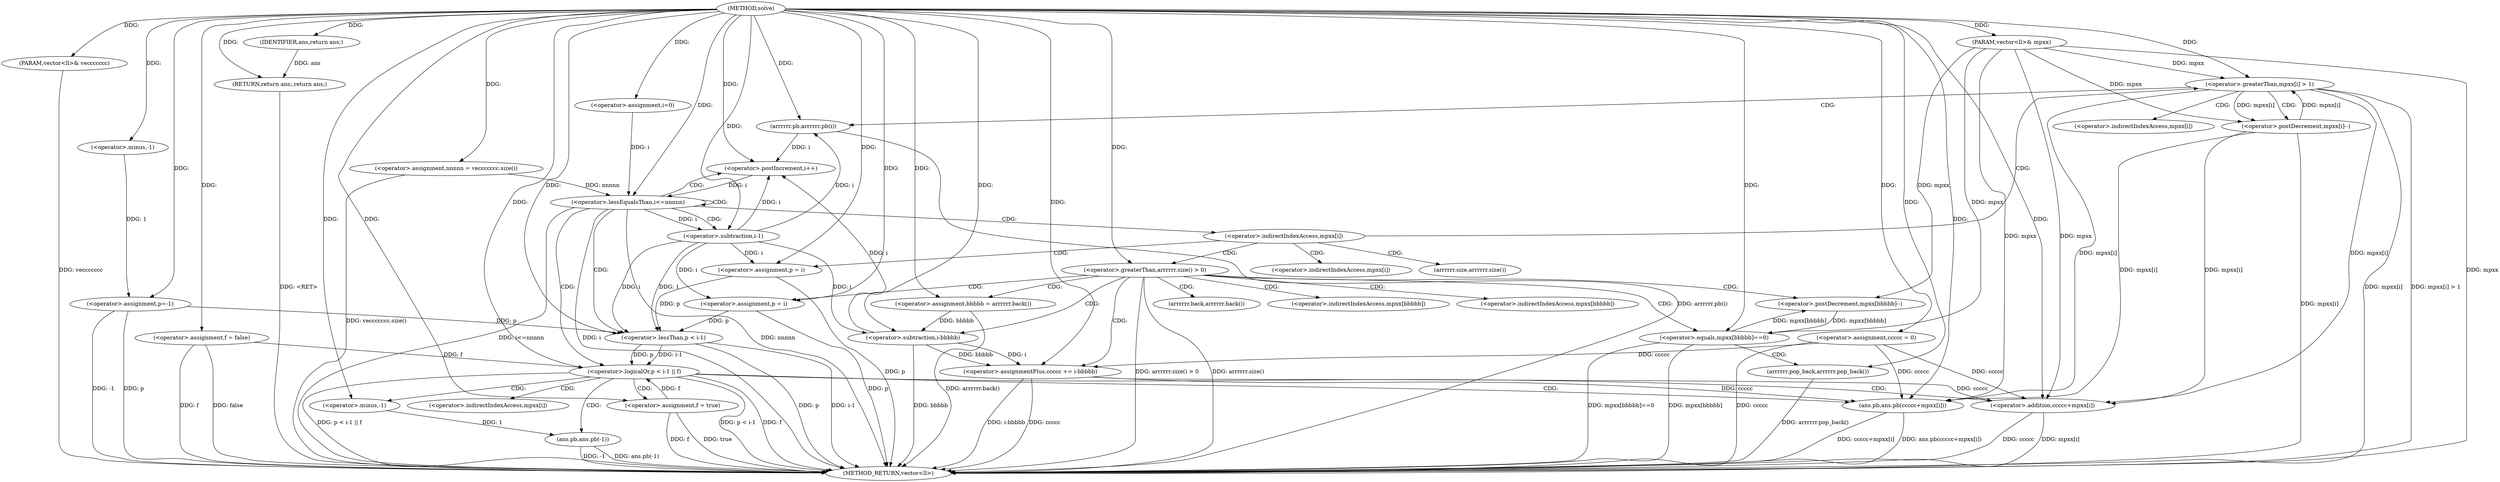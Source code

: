 digraph "solve" {  
"1000600" [label = "(METHOD,solve)" ]
"1000708" [label = "(METHOD_RETURN,vector<ll>)" ]
"1000601" [label = "(PARAM,vector<ll>& veccccccc)" ]
"1000602" [label = "(PARAM,vector<ll>& mpxx)" ]
"1000605" [label = "(<operator>.assignment,nnnnn = veccccccc.size())" ]
"1000609" [label = "(<operator>.assignment,ccccc = 0)" ]
"1000613" [label = "(<operator>.assignment,p=-1)" ]
"1000618" [label = "(<operator>.assignment,f = false)" ]
"1000706" [label = "(RETURN,return ans;,return ans;)" ]
"1000625" [label = "(<operator>.assignment,i=0)" ]
"1000628" [label = "(<operator>.lessEqualsThan,i<=nnnnn)" ]
"1000631" [label = "(<operator>.postIncrement,i++)" ]
"1000707" [label = "(IDENTIFIER,ans,return ans;)" ]
"1000615" [label = "(<operator>.minus,-1)" ]
"1000635" [label = "(<operator>.logicalOr,p < i-1 || f)" ]
"1000643" [label = "(<operator>.assignment,f = true)" ]
"1000646" [label = "(ans.pb,ans.pb(-1))" ]
"1000650" [label = "(ans.pb,ans.pb(ccccc+mpxx[i]))" ]
"1000661" [label = "(<operator>.assignment,p = i)" ]
"1000636" [label = "(<operator>.lessThan,p < i-1)" ]
"1000665" [label = "(<operator>.greaterThan,mpxx[i] > 1)" ]
"1000679" [label = "(<operator>.greaterThan,arrrrrr.size() > 0)" ]
"1000638" [label = "(<operator>.subtraction,i-1)" ]
"1000647" [label = "(<operator>.minus,-1)" ]
"1000651" [label = "(<operator>.addition,ccccc+mpxx[i])" ]
"1000671" [label = "(arrrrrr.pb,arrrrrr.pb(i))" ]
"1000673" [label = "(<operator>.postDecrement,mpxx[i]--)" ]
"1000683" [label = "(<operator>.assignment,p = i)" ]
"1000687" [label = "(<operator>.assignment,bbbbb = arrrrrr.back())" ]
"1000690" [label = "(<operator>.assignmentPlus,ccccc += i-bbbbb)" ]
"1000695" [label = "(<operator>.postDecrement,mpxx[bbbbb]--)" ]
"1000700" [label = "(<operator>.equals,mpxx[bbbbb]==0)" ]
"1000705" [label = "(arrrrrr.pop_back,arrrrrr.pop_back())" ]
"1000692" [label = "(<operator>.subtraction,i-bbbbb)" ]
"1000657" [label = "(<operator>.indirectIndexAccess,mpxx[i])" ]
"1000653" [label = "(<operator>.indirectIndexAccess,mpxx[i])" ]
"1000666" [label = "(<operator>.indirectIndexAccess,mpxx[i])" ]
"1000680" [label = "(arrrrrr.size,arrrrrr.size())" ]
"1000674" [label = "(<operator>.indirectIndexAccess,mpxx[i])" ]
"1000689" [label = "(arrrrrr.back,arrrrrr.back())" ]
"1000696" [label = "(<operator>.indirectIndexAccess,mpxx[bbbbb])" ]
"1000701" [label = "(<operator>.indirectIndexAccess,mpxx[bbbbb])" ]
  "1000706" -> "1000708"  [ label = "DDG: <RET>"] 
  "1000601" -> "1000708"  [ label = "DDG: veccccccc"] 
  "1000602" -> "1000708"  [ label = "DDG: mpxx"] 
  "1000605" -> "1000708"  [ label = "DDG: veccccccc.size()"] 
  "1000609" -> "1000708"  [ label = "DDG: ccccc"] 
  "1000613" -> "1000708"  [ label = "DDG: p"] 
  "1000613" -> "1000708"  [ label = "DDG: -1"] 
  "1000618" -> "1000708"  [ label = "DDG: f"] 
  "1000628" -> "1000708"  [ label = "DDG: i"] 
  "1000628" -> "1000708"  [ label = "DDG: nnnnn"] 
  "1000628" -> "1000708"  [ label = "DDG: i<=nnnnn"] 
  "1000636" -> "1000708"  [ label = "DDG: p"] 
  "1000636" -> "1000708"  [ label = "DDG: i-1"] 
  "1000635" -> "1000708"  [ label = "DDG: p < i-1"] 
  "1000635" -> "1000708"  [ label = "DDG: f"] 
  "1000635" -> "1000708"  [ label = "DDG: p < i-1 || f"] 
  "1000651" -> "1000708"  [ label = "DDG: ccccc"] 
  "1000651" -> "1000708"  [ label = "DDG: mpxx[i]"] 
  "1000650" -> "1000708"  [ label = "DDG: ccccc+mpxx[i]"] 
  "1000650" -> "1000708"  [ label = "DDG: ans.pb(ccccc+mpxx[i])"] 
  "1000643" -> "1000708"  [ label = "DDG: f"] 
  "1000646" -> "1000708"  [ label = "DDG: -1"] 
  "1000646" -> "1000708"  [ label = "DDG: ans.pb(-1)"] 
  "1000679" -> "1000708"  [ label = "DDG: arrrrrr.size()"] 
  "1000679" -> "1000708"  [ label = "DDG: arrrrrr.size() > 0"] 
  "1000683" -> "1000708"  [ label = "DDG: p"] 
  "1000687" -> "1000708"  [ label = "DDG: arrrrrr.back()"] 
  "1000690" -> "1000708"  [ label = "DDG: ccccc"] 
  "1000692" -> "1000708"  [ label = "DDG: bbbbb"] 
  "1000690" -> "1000708"  [ label = "DDG: i-bbbbb"] 
  "1000700" -> "1000708"  [ label = "DDG: mpxx[bbbbb]"] 
  "1000700" -> "1000708"  [ label = "DDG: mpxx[bbbbb]==0"] 
  "1000705" -> "1000708"  [ label = "DDG: arrrrrr.pop_back()"] 
  "1000661" -> "1000708"  [ label = "DDG: p"] 
  "1000665" -> "1000708"  [ label = "DDG: mpxx[i]"] 
  "1000665" -> "1000708"  [ label = "DDG: mpxx[i] > 1"] 
  "1000671" -> "1000708"  [ label = "DDG: arrrrrr.pb(i)"] 
  "1000673" -> "1000708"  [ label = "DDG: mpxx[i]"] 
  "1000643" -> "1000708"  [ label = "DDG: true"] 
  "1000618" -> "1000708"  [ label = "DDG: false"] 
  "1000600" -> "1000601"  [ label = "DDG: "] 
  "1000600" -> "1000602"  [ label = "DDG: "] 
  "1000600" -> "1000605"  [ label = "DDG: "] 
  "1000600" -> "1000609"  [ label = "DDG: "] 
  "1000615" -> "1000613"  [ label = "DDG: 1"] 
  "1000600" -> "1000618"  [ label = "DDG: "] 
  "1000707" -> "1000706"  [ label = "DDG: ans"] 
  "1000600" -> "1000706"  [ label = "DDG: "] 
  "1000600" -> "1000613"  [ label = "DDG: "] 
  "1000600" -> "1000625"  [ label = "DDG: "] 
  "1000600" -> "1000707"  [ label = "DDG: "] 
  "1000600" -> "1000615"  [ label = "DDG: "] 
  "1000625" -> "1000628"  [ label = "DDG: i"] 
  "1000631" -> "1000628"  [ label = "DDG: i"] 
  "1000600" -> "1000628"  [ label = "DDG: "] 
  "1000605" -> "1000628"  [ label = "DDG: nnnnn"] 
  "1000638" -> "1000631"  [ label = "DDG: i"] 
  "1000692" -> "1000631"  [ label = "DDG: i"] 
  "1000671" -> "1000631"  [ label = "DDG: i"] 
  "1000600" -> "1000631"  [ label = "DDG: "] 
  "1000636" -> "1000635"  [ label = "DDG: i-1"] 
  "1000636" -> "1000635"  [ label = "DDG: p"] 
  "1000618" -> "1000635"  [ label = "DDG: f"] 
  "1000643" -> "1000635"  [ label = "DDG: f"] 
  "1000600" -> "1000635"  [ label = "DDG: "] 
  "1000600" -> "1000643"  [ label = "DDG: "] 
  "1000638" -> "1000661"  [ label = "DDG: i"] 
  "1000600" -> "1000661"  [ label = "DDG: "] 
  "1000613" -> "1000636"  [ label = "DDG: p"] 
  "1000683" -> "1000636"  [ label = "DDG: p"] 
  "1000661" -> "1000636"  [ label = "DDG: p"] 
  "1000600" -> "1000636"  [ label = "DDG: "] 
  "1000638" -> "1000636"  [ label = "DDG: i"] 
  "1000638" -> "1000636"  [ label = "DDG: 1"] 
  "1000647" -> "1000646"  [ label = "DDG: 1"] 
  "1000609" -> "1000650"  [ label = "DDG: ccccc"] 
  "1000690" -> "1000650"  [ label = "DDG: ccccc"] 
  "1000600" -> "1000650"  [ label = "DDG: "] 
  "1000665" -> "1000650"  [ label = "DDG: mpxx[i]"] 
  "1000673" -> "1000650"  [ label = "DDG: mpxx[i]"] 
  "1000602" -> "1000650"  [ label = "DDG: mpxx"] 
  "1000628" -> "1000638"  [ label = "DDG: i"] 
  "1000600" -> "1000638"  [ label = "DDG: "] 
  "1000600" -> "1000647"  [ label = "DDG: "] 
  "1000609" -> "1000651"  [ label = "DDG: ccccc"] 
  "1000690" -> "1000651"  [ label = "DDG: ccccc"] 
  "1000600" -> "1000651"  [ label = "DDG: "] 
  "1000665" -> "1000651"  [ label = "DDG: mpxx[i]"] 
  "1000673" -> "1000651"  [ label = "DDG: mpxx[i]"] 
  "1000602" -> "1000651"  [ label = "DDG: mpxx"] 
  "1000673" -> "1000665"  [ label = "DDG: mpxx[i]"] 
  "1000602" -> "1000665"  [ label = "DDG: mpxx"] 
  "1000600" -> "1000665"  [ label = "DDG: "] 
  "1000600" -> "1000679"  [ label = "DDG: "] 
  "1000638" -> "1000683"  [ label = "DDG: i"] 
  "1000600" -> "1000683"  [ label = "DDG: "] 
  "1000600" -> "1000687"  [ label = "DDG: "] 
  "1000692" -> "1000690"  [ label = "DDG: i"] 
  "1000692" -> "1000690"  [ label = "DDG: bbbbb"] 
  "1000600" -> "1000671"  [ label = "DDG: "] 
  "1000638" -> "1000671"  [ label = "DDG: i"] 
  "1000665" -> "1000673"  [ label = "DDG: mpxx[i]"] 
  "1000602" -> "1000673"  [ label = "DDG: mpxx"] 
  "1000609" -> "1000690"  [ label = "DDG: ccccc"] 
  "1000600" -> "1000690"  [ label = "DDG: "] 
  "1000700" -> "1000695"  [ label = "DDG: mpxx[bbbbb]"] 
  "1000602" -> "1000695"  [ label = "DDG: mpxx"] 
  "1000600" -> "1000705"  [ label = "DDG: "] 
  "1000600" -> "1000692"  [ label = "DDG: "] 
  "1000638" -> "1000692"  [ label = "DDG: i"] 
  "1000687" -> "1000692"  [ label = "DDG: bbbbb"] 
  "1000695" -> "1000700"  [ label = "DDG: mpxx[bbbbb]"] 
  "1000602" -> "1000700"  [ label = "DDG: mpxx"] 
  "1000600" -> "1000700"  [ label = "DDG: "] 
  "1000628" -> "1000631"  [ label = "CDG: "] 
  "1000628" -> "1000657"  [ label = "CDG: "] 
  "1000628" -> "1000628"  [ label = "CDG: "] 
  "1000628" -> "1000635"  [ label = "CDG: "] 
  "1000628" -> "1000638"  [ label = "CDG: "] 
  "1000628" -> "1000636"  [ label = "CDG: "] 
  "1000635" -> "1000650"  [ label = "CDG: "] 
  "1000635" -> "1000647"  [ label = "CDG: "] 
  "1000635" -> "1000643"  [ label = "CDG: "] 
  "1000635" -> "1000646"  [ label = "CDG: "] 
  "1000635" -> "1000651"  [ label = "CDG: "] 
  "1000635" -> "1000653"  [ label = "CDG: "] 
  "1000657" -> "1000666"  [ label = "CDG: "] 
  "1000657" -> "1000679"  [ label = "CDG: "] 
  "1000657" -> "1000661"  [ label = "CDG: "] 
  "1000657" -> "1000665"  [ label = "CDG: "] 
  "1000657" -> "1000680"  [ label = "CDG: "] 
  "1000665" -> "1000671"  [ label = "CDG: "] 
  "1000665" -> "1000673"  [ label = "CDG: "] 
  "1000665" -> "1000674"  [ label = "CDG: "] 
  "1000679" -> "1000701"  [ label = "CDG: "] 
  "1000679" -> "1000687"  [ label = "CDG: "] 
  "1000679" -> "1000696"  [ label = "CDG: "] 
  "1000679" -> "1000692"  [ label = "CDG: "] 
  "1000679" -> "1000689"  [ label = "CDG: "] 
  "1000679" -> "1000690"  [ label = "CDG: "] 
  "1000679" -> "1000695"  [ label = "CDG: "] 
  "1000679" -> "1000683"  [ label = "CDG: "] 
  "1000679" -> "1000700"  [ label = "CDG: "] 
  "1000700" -> "1000705"  [ label = "CDG: "] 
}
